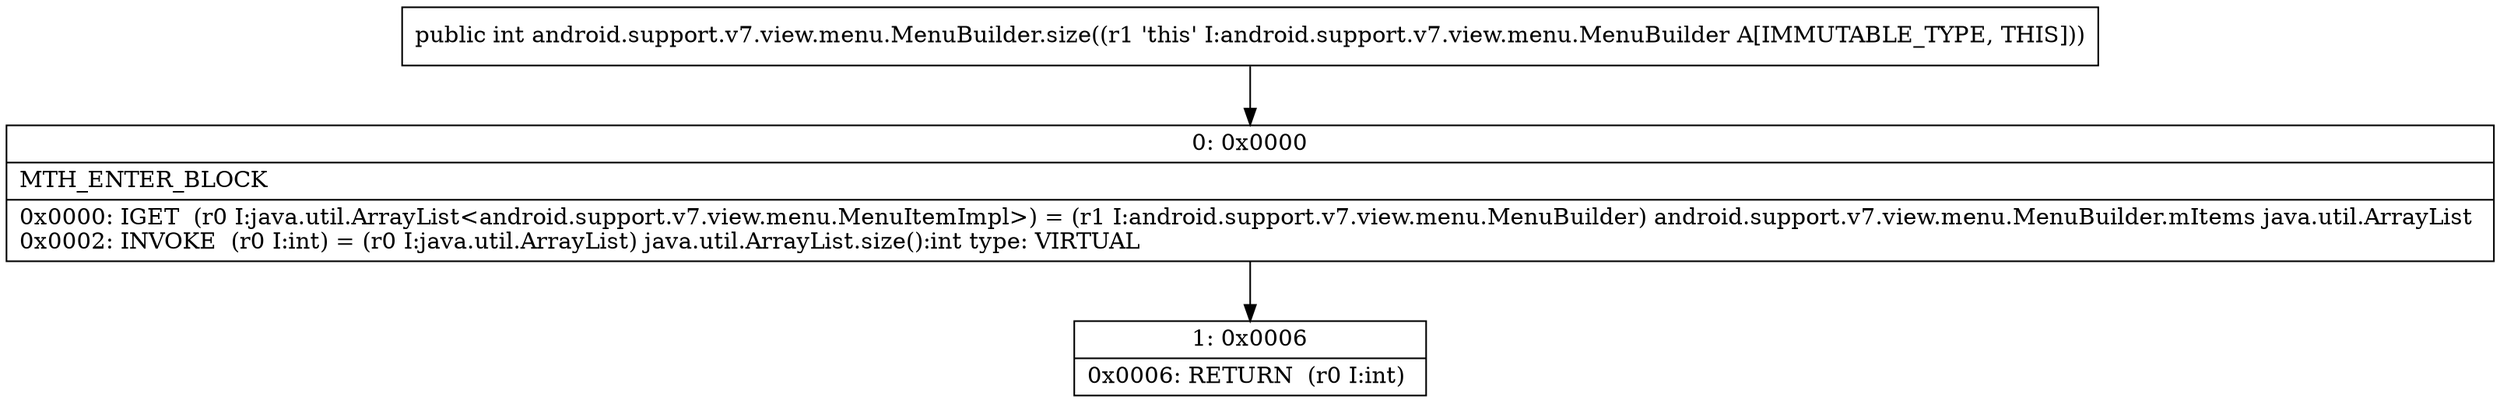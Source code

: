digraph "CFG forandroid.support.v7.view.menu.MenuBuilder.size()I" {
Node_0 [shape=record,label="{0\:\ 0x0000|MTH_ENTER_BLOCK\l|0x0000: IGET  (r0 I:java.util.ArrayList\<android.support.v7.view.menu.MenuItemImpl\>) = (r1 I:android.support.v7.view.menu.MenuBuilder) android.support.v7.view.menu.MenuBuilder.mItems java.util.ArrayList \l0x0002: INVOKE  (r0 I:int) = (r0 I:java.util.ArrayList) java.util.ArrayList.size():int type: VIRTUAL \l}"];
Node_1 [shape=record,label="{1\:\ 0x0006|0x0006: RETURN  (r0 I:int) \l}"];
MethodNode[shape=record,label="{public int android.support.v7.view.menu.MenuBuilder.size((r1 'this' I:android.support.v7.view.menu.MenuBuilder A[IMMUTABLE_TYPE, THIS])) }"];
MethodNode -> Node_0;
Node_0 -> Node_1;
}

